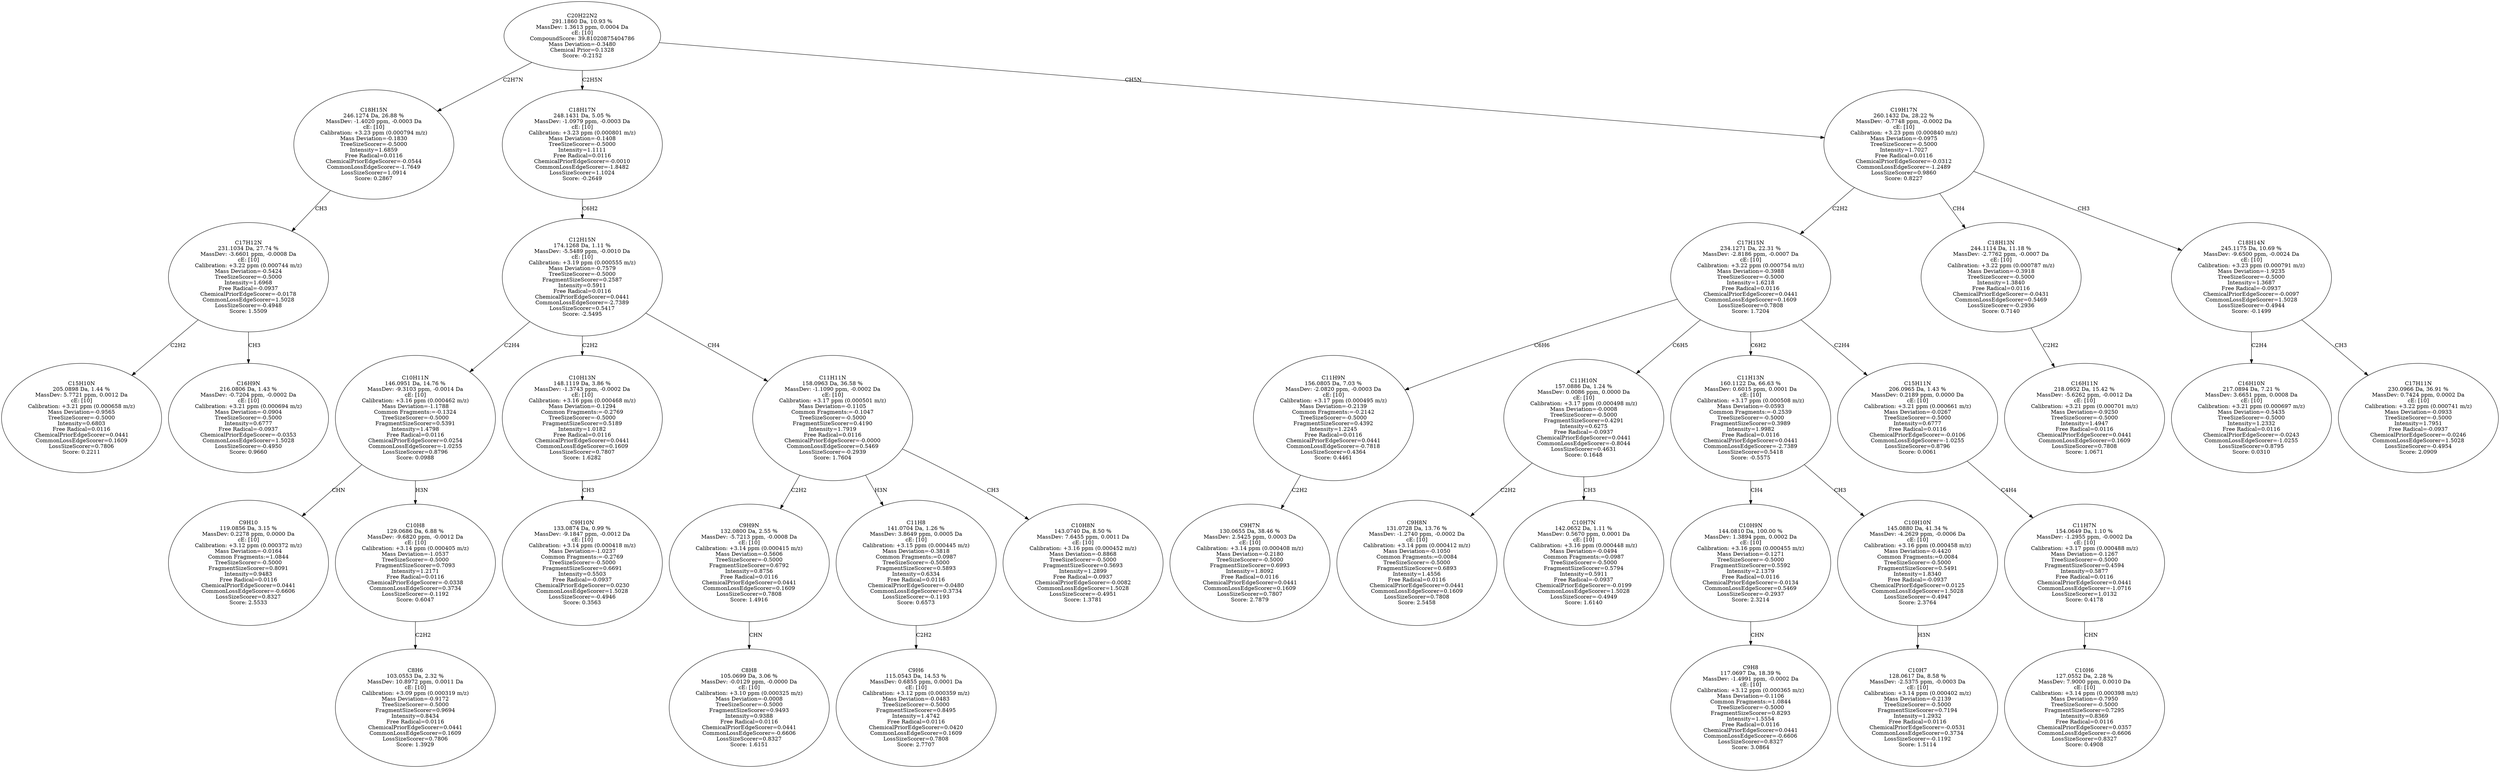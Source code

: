 strict digraph {
v1 [label="C15H10N\n205.0898 Da, 1.44 %\nMassDev: 5.7721 ppm, 0.0012 Da\ncE: [10]\nCalibration: +3.21 ppm (0.000658 m/z)\nMass Deviation=-0.9565\nTreeSizeScorer=-0.5000\nIntensity=0.6803\nFree Radical=0.0116\nChemicalPriorEdgeScorer=0.0441\nCommonLossEdgeScorer=0.1609\nLossSizeScorer=0.7806\nScore: 0.2211"];
v2 [label="C16H9N\n216.0806 Da, 1.43 %\nMassDev: -0.7204 ppm, -0.0002 Da\ncE: [10]\nCalibration: +3.21 ppm (0.000694 m/z)\nMass Deviation=-0.0904\nTreeSizeScorer=-0.5000\nIntensity=0.6777\nFree Radical=-0.0937\nChemicalPriorEdgeScorer=-0.0353\nCommonLossEdgeScorer=1.5028\nLossSizeScorer=-0.4950\nScore: 0.9660"];
v3 [label="C17H12N\n231.1034 Da, 27.74 %\nMassDev: -3.6601 ppm, -0.0008 Da\ncE: [10]\nCalibration: +3.22 ppm (0.000744 m/z)\nMass Deviation=-0.5424\nTreeSizeScorer=-0.5000\nIntensity=1.6968\nFree Radical=-0.0937\nChemicalPriorEdgeScorer=-0.0178\nCommonLossEdgeScorer=1.5028\nLossSizeScorer=-0.4948\nScore: 1.5509"];
v4 [label="C18H15N\n246.1274 Da, 26.88 %\nMassDev: -1.4020 ppm, -0.0003 Da\ncE: [10]\nCalibration: +3.23 ppm (0.000794 m/z)\nMass Deviation=-0.1830\nTreeSizeScorer=-0.5000\nIntensity=1.6859\nFree Radical=0.0116\nChemicalPriorEdgeScorer=-0.0544\nCommonLossEdgeScorer=-1.7649\nLossSizeScorer=1.0914\nScore: 0.2867"];
v5 [label="C9H10\n119.0856 Da, 3.15 %\nMassDev: 0.2278 ppm, 0.0000 Da\ncE: [10]\nCalibration: +3.12 ppm (0.000372 m/z)\nMass Deviation=-0.0164\nCommon Fragments:=1.0844\nTreeSizeScorer=-0.5000\nFragmentSizeScorer=0.8091\nIntensity=0.9483\nFree Radical=0.0116\nChemicalPriorEdgeScorer=0.0441\nCommonLossEdgeScorer=-0.6606\nLossSizeScorer=0.8327\nScore: 2.5533"];
v6 [label="C8H6\n103.0553 Da, 2.32 %\nMassDev: 10.8972 ppm, 0.0011 Da\ncE: [10]\nCalibration: +3.09 ppm (0.000319 m/z)\nMass Deviation=-0.9172\nTreeSizeScorer=-0.5000\nFragmentSizeScorer=0.9694\nIntensity=0.8434\nFree Radical=0.0116\nChemicalPriorEdgeScorer=0.0441\nCommonLossEdgeScorer=0.1609\nLossSizeScorer=0.7806\nScore: 1.3929"];
v7 [label="C10H8\n129.0686 Da, 6.88 %\nMassDev: -9.6820 ppm, -0.0012 Da\ncE: [10]\nCalibration: +3.14 ppm (0.000405 m/z)\nMass Deviation=-1.0537\nTreeSizeScorer=-0.5000\nFragmentSizeScorer=0.7093\nIntensity=1.2171\nFree Radical=0.0116\nChemicalPriorEdgeScorer=-0.0338\nCommonLossEdgeScorer=0.3734\nLossSizeScorer=-0.1192\nScore: 0.6047"];
v8 [label="C10H11N\n146.0951 Da, 14.76 %\nMassDev: -9.3103 ppm, -0.0014 Da\ncE: [10]\nCalibration: +3.16 ppm (0.000462 m/z)\nMass Deviation=-1.1788\nCommon Fragments:=-0.1324\nTreeSizeScorer=-0.5000\nFragmentSizeScorer=0.5391\nIntensity=1.4798\nFree Radical=0.0116\nChemicalPriorEdgeScorer=0.0254\nCommonLossEdgeScorer=-1.0255\nLossSizeScorer=0.8796\nScore: 0.0988"];
v9 [label="C9H10N\n133.0874 Da, 0.99 %\nMassDev: -9.1847 ppm, -0.0012 Da\ncE: [10]\nCalibration: +3.14 ppm (0.000418 m/z)\nMass Deviation=-1.0237\nCommon Fragments:=-0.2769\nTreeSizeScorer=-0.5000\nFragmentSizeScorer=0.6691\nIntensity=0.5503\nFree Radical=-0.0937\nChemicalPriorEdgeScorer=0.0230\nCommonLossEdgeScorer=1.5028\nLossSizeScorer=-0.4946\nScore: 0.3563"];
v10 [label="C10H13N\n148.1119 Da, 3.86 %\nMassDev: -1.3743 ppm, -0.0002 Da\ncE: [10]\nCalibration: +3.16 ppm (0.000468 m/z)\nMass Deviation=-0.1294\nCommon Fragments:=-0.2769\nTreeSizeScorer=-0.5000\nFragmentSizeScorer=0.5189\nIntensity=1.0182\nFree Radical=0.0116\nChemicalPriorEdgeScorer=0.0441\nCommonLossEdgeScorer=0.1609\nLossSizeScorer=0.7807\nScore: 1.6282"];
v11 [label="C8H8\n105.0699 Da, 3.06 %\nMassDev: -0.0129 ppm, -0.0000 Da\ncE: [10]\nCalibration: +3.10 ppm (0.000325 m/z)\nMass Deviation=-0.0008\nTreeSizeScorer=-0.5000\nFragmentSizeScorer=0.9493\nIntensity=0.9388\nFree Radical=0.0116\nChemicalPriorEdgeScorer=0.0441\nCommonLossEdgeScorer=-0.6606\nLossSizeScorer=0.8327\nScore: 1.6151"];
v12 [label="C9H9N\n132.0800 Da, 2.55 %\nMassDev: -5.7213 ppm, -0.0008 Da\ncE: [10]\nCalibration: +3.14 ppm (0.000415 m/z)\nMass Deviation=-0.5606\nTreeSizeScorer=-0.5000\nFragmentSizeScorer=0.6792\nIntensity=0.8756\nFree Radical=0.0116\nChemicalPriorEdgeScorer=0.0441\nCommonLossEdgeScorer=0.1609\nLossSizeScorer=0.7808\nScore: 1.4916"];
v13 [label="C9H6\n115.0543 Da, 14.53 %\nMassDev: 0.6855 ppm, 0.0001 Da\ncE: [10]\nCalibration: +3.12 ppm (0.000359 m/z)\nMass Deviation=-0.0483\nTreeSizeScorer=-0.5000\nFragmentSizeScorer=0.8495\nIntensity=1.4742\nFree Radical=0.0116\nChemicalPriorEdgeScorer=0.0420\nCommonLossEdgeScorer=0.1609\nLossSizeScorer=0.7808\nScore: 2.7707"];
v14 [label="C11H8\n141.0704 Da, 1.26 %\nMassDev: 3.8649 ppm, 0.0005 Da\ncE: [10]\nCalibration: +3.15 ppm (0.000445 m/z)\nMass Deviation=-0.3818\nCommon Fragments:=0.0987\nTreeSizeScorer=-0.5000\nFragmentSizeScorer=0.5893\nIntensity=0.6334\nFree Radical=0.0116\nChemicalPriorEdgeScorer=-0.0480\nCommonLossEdgeScorer=0.3734\nLossSizeScorer=-0.1193\nScore: 0.6573"];
v15 [label="C10H8N\n143.0740 Da, 8.50 %\nMassDev: 7.6455 ppm, 0.0011 Da\ncE: [10]\nCalibration: +3.16 ppm (0.000452 m/z)\nMass Deviation=-0.8868\nTreeSizeScorer=-0.5000\nFragmentSizeScorer=0.5693\nIntensity=1.2899\nFree Radical=-0.0937\nChemicalPriorEdgeScorer=-0.0082\nCommonLossEdgeScorer=1.5028\nLossSizeScorer=-0.4951\nScore: 1.3781"];
v16 [label="C11H11N\n158.0963 Da, 36.58 %\nMassDev: -1.1090 ppm, -0.0002 Da\ncE: [10]\nCalibration: +3.17 ppm (0.000501 m/z)\nMass Deviation=-0.1105\nCommon Fragments:=-0.1047\nTreeSizeScorer=-0.5000\nFragmentSizeScorer=0.4190\nIntensity=1.7919\nFree Radical=0.0116\nChemicalPriorEdgeScorer=-0.0000\nCommonLossEdgeScorer=0.5469\nLossSizeScorer=-0.2939\nScore: 1.7604"];
v17 [label="C12H15N\n174.1268 Da, 1.11 %\nMassDev: -5.5489 ppm, -0.0010 Da\ncE: [10]\nCalibration: +3.19 ppm (0.000555 m/z)\nMass Deviation=-0.7579\nTreeSizeScorer=-0.5000\nFragmentSizeScorer=0.2587\nIntensity=0.5911\nFree Radical=0.0116\nChemicalPriorEdgeScorer=0.0441\nCommonLossEdgeScorer=-2.7389\nLossSizeScorer=0.5417\nScore: -2.5495"];
v18 [label="C18H17N\n248.1431 Da, 5.05 %\nMassDev: -1.0979 ppm, -0.0003 Da\ncE: [10]\nCalibration: +3.23 ppm (0.000801 m/z)\nMass Deviation=-0.1408\nTreeSizeScorer=-0.5000\nIntensity=1.1111\nFree Radical=0.0116\nChemicalPriorEdgeScorer=-0.0010\nCommonLossEdgeScorer=-1.8482\nLossSizeScorer=1.1024\nScore: -0.2649"];
v19 [label="C9H7N\n130.0655 Da, 38.46 %\nMassDev: 2.5425 ppm, 0.0003 Da\ncE: [10]\nCalibration: +3.14 ppm (0.000408 m/z)\nMass Deviation=-0.2180\nTreeSizeScorer=-0.5000\nFragmentSizeScorer=0.6993\nIntensity=1.8092\nFree Radical=0.0116\nChemicalPriorEdgeScorer=0.0441\nCommonLossEdgeScorer=0.1609\nLossSizeScorer=0.7807\nScore: 2.7879"];
v20 [label="C11H9N\n156.0805 Da, 7.03 %\nMassDev: -2.0820 ppm, -0.0003 Da\ncE: [10]\nCalibration: +3.17 ppm (0.000495 m/z)\nMass Deviation=-0.2139\nCommon Fragments:=-0.2142\nTreeSizeScorer=-0.5000\nFragmentSizeScorer=0.4392\nIntensity=1.2245\nFree Radical=0.0116\nChemicalPriorEdgeScorer=0.0441\nCommonLossEdgeScorer=-0.7818\nLossSizeScorer=0.4364\nScore: 0.4461"];
v21 [label="C9H8N\n131.0728 Da, 13.76 %\nMassDev: -1.2740 ppm, -0.0002 Da\ncE: [10]\nCalibration: +3.14 ppm (0.000412 m/z)\nMass Deviation=-0.1050\nCommon Fragments:=0.0084\nTreeSizeScorer=-0.5000\nFragmentSizeScorer=0.6893\nIntensity=1.4556\nFree Radical=0.0116\nChemicalPriorEdgeScorer=0.0441\nCommonLossEdgeScorer=0.1609\nLossSizeScorer=0.7808\nScore: 2.5458"];
v22 [label="C10H7N\n142.0652 Da, 1.11 %\nMassDev: 0.5670 ppm, 0.0001 Da\ncE: [10]\nCalibration: +3.16 ppm (0.000448 m/z)\nMass Deviation=-0.0494\nCommon Fragments:=0.0987\nTreeSizeScorer=-0.5000\nFragmentSizeScorer=0.5794\nIntensity=0.5911\nFree Radical=-0.0937\nChemicalPriorEdgeScorer=-0.0199\nCommonLossEdgeScorer=1.5028\nLossSizeScorer=-0.4949\nScore: 1.6140"];
v23 [label="C11H10N\n157.0886 Da, 1.24 %\nMassDev: 0.0086 ppm, 0.0000 Da\ncE: [10]\nCalibration: +3.17 ppm (0.000498 m/z)\nMass Deviation=-0.0008\nTreeSizeScorer=-0.5000\nFragmentSizeScorer=0.4291\nIntensity=0.6275\nFree Radical=-0.0937\nChemicalPriorEdgeScorer=0.0441\nCommonLossEdgeScorer=-0.8044\nLossSizeScorer=0.4631\nScore: 0.1648"];
v24 [label="C9H8\n117.0697 Da, 18.39 %\nMassDev: -1.4991 ppm, -0.0002 Da\ncE: [10]\nCalibration: +3.12 ppm (0.000365 m/z)\nMass Deviation=-0.1106\nCommon Fragments:=1.0844\nTreeSizeScorer=-0.5000\nFragmentSizeScorer=0.8293\nIntensity=1.5554\nFree Radical=0.0116\nChemicalPriorEdgeScorer=0.0441\nCommonLossEdgeScorer=-0.6606\nLossSizeScorer=0.8327\nScore: 3.0864"];
v25 [label="C10H9N\n144.0810 Da, 100.00 %\nMassDev: 1.3894 ppm, 0.0002 Da\ncE: [10]\nCalibration: +3.16 ppm (0.000455 m/z)\nMass Deviation=-0.1271\nTreeSizeScorer=-0.5000\nFragmentSizeScorer=0.5592\nIntensity=2.1379\nFree Radical=0.0116\nChemicalPriorEdgeScorer=-0.0134\nCommonLossEdgeScorer=0.5469\nLossSizeScorer=-0.2937\nScore: 2.3214"];
v26 [label="C10H7\n128.0617 Da, 8.58 %\nMassDev: -2.5375 ppm, -0.0003 Da\ncE: [10]\nCalibration: +3.14 ppm (0.000402 m/z)\nMass Deviation=-0.2139\nTreeSizeScorer=-0.5000\nFragmentSizeScorer=0.7194\nIntensity=1.2932\nFree Radical=0.0116\nChemicalPriorEdgeScorer=-0.0531\nCommonLossEdgeScorer=0.3734\nLossSizeScorer=-0.1192\nScore: 1.5114"];
v27 [label="C10H10N\n145.0880 Da, 41.34 %\nMassDev: -4.2629 ppm, -0.0006 Da\ncE: [10]\nCalibration: +3.16 ppm (0.000458 m/z)\nMass Deviation=-0.4420\nCommon Fragments:=0.0084\nTreeSizeScorer=-0.5000\nFragmentSizeScorer=0.5491\nIntensity=1.8340\nFree Radical=-0.0937\nChemicalPriorEdgeScorer=0.0125\nCommonLossEdgeScorer=1.5028\nLossSizeScorer=-0.4947\nScore: 2.3764"];
v28 [label="C11H13N\n160.1122 Da, 66.63 %\nMassDev: 0.6015 ppm, 0.0001 Da\ncE: [10]\nCalibration: +3.17 ppm (0.000508 m/z)\nMass Deviation=-0.0593\nCommon Fragments:=-0.2539\nTreeSizeScorer=-0.5000\nFragmentSizeScorer=0.3989\nIntensity=1.9982\nFree Radical=0.0116\nChemicalPriorEdgeScorer=0.0441\nCommonLossEdgeScorer=-2.7389\nLossSizeScorer=0.5418\nScore: -0.5575"];
v29 [label="C10H6\n127.0552 Da, 2.28 %\nMassDev: 7.9000 ppm, 0.0010 Da\ncE: [10]\nCalibration: +3.14 ppm (0.000398 m/z)\nMass Deviation=-0.7950\nTreeSizeScorer=-0.5000\nFragmentSizeScorer=0.7295\nIntensity=0.8369\nFree Radical=0.0116\nChemicalPriorEdgeScorer=0.0357\nCommonLossEdgeScorer=-0.6606\nLossSizeScorer=0.8327\nScore: 0.4908"];
v30 [label="C11H7N\n154.0649 Da, 1.10 %\nMassDev: -1.2955 ppm, -0.0002 Da\ncE: [10]\nCalibration: +3.17 ppm (0.000488 m/z)\nMass Deviation=-0.1267\nTreeSizeScorer=-0.5000\nFragmentSizeScorer=0.4594\nIntensity=0.5877\nFree Radical=0.0116\nChemicalPriorEdgeScorer=0.0441\nCommonLossEdgeScorer=-1.0716\nLossSizeScorer=1.0132\nScore: 0.4178"];
v31 [label="C15H11N\n206.0965 Da, 1.43 %\nMassDev: 0.2189 ppm, 0.0000 Da\ncE: [10]\nCalibration: +3.21 ppm (0.000661 m/z)\nMass Deviation=-0.0267\nTreeSizeScorer=-0.5000\nIntensity=0.6777\nFree Radical=0.0116\nChemicalPriorEdgeScorer=-0.0106\nCommonLossEdgeScorer=-1.0255\nLossSizeScorer=0.8796\nScore: 0.0061"];
v32 [label="C17H15N\n234.1271 Da, 22.31 %\nMassDev: -2.8186 ppm, -0.0007 Da\ncE: [10]\nCalibration: +3.22 ppm (0.000754 m/z)\nMass Deviation=-0.3988\nTreeSizeScorer=-0.5000\nIntensity=1.6218\nFree Radical=0.0116\nChemicalPriorEdgeScorer=0.0441\nCommonLossEdgeScorer=0.1609\nLossSizeScorer=0.7808\nScore: 1.7204"];
v33 [label="C16H11N\n218.0952 Da, 15.42 %\nMassDev: -5.6262 ppm, -0.0012 Da\ncE: [10]\nCalibration: +3.21 ppm (0.000701 m/z)\nMass Deviation=-0.9250\nTreeSizeScorer=-0.5000\nIntensity=1.4947\nFree Radical=0.0116\nChemicalPriorEdgeScorer=0.0441\nCommonLossEdgeScorer=0.1609\nLossSizeScorer=0.7808\nScore: 1.0671"];
v34 [label="C18H13N\n244.1114 Da, 11.18 %\nMassDev: -2.7762 ppm, -0.0007 Da\ncE: [10]\nCalibration: +3.22 ppm (0.000787 m/z)\nMass Deviation=-0.3918\nTreeSizeScorer=-0.5000\nIntensity=1.3840\nFree Radical=0.0116\nChemicalPriorEdgeScorer=-0.0431\nCommonLossEdgeScorer=0.5469\nLossSizeScorer=-0.2936\nScore: 0.7140"];
v35 [label="C16H10N\n217.0894 Da, 7.21 %\nMassDev: 3.6651 ppm, 0.0008 Da\ncE: [10]\nCalibration: +3.21 ppm (0.000697 m/z)\nMass Deviation=-0.5435\nTreeSizeScorer=-0.5000\nIntensity=1.2332\nFree Radical=0.0116\nChemicalPriorEdgeScorer=-0.0243\nCommonLossEdgeScorer=-1.0255\nLossSizeScorer=0.8795\nScore: 0.0310"];
v36 [label="C17H11N\n230.0966 Da, 36.91 %\nMassDev: 0.7424 ppm, 0.0002 Da\ncE: [10]\nCalibration: +3.22 ppm (0.000741 m/z)\nMass Deviation=-0.0933\nTreeSizeScorer=-0.5000\nIntensity=1.7951\nFree Radical=-0.0937\nChemicalPriorEdgeScorer=-0.0246\nCommonLossEdgeScorer=1.5028\nLossSizeScorer=-0.4954\nScore: 2.0909"];
v37 [label="C18H14N\n245.1175 Da, 10.69 %\nMassDev: -9.6500 ppm, -0.0024 Da\ncE: [10]\nCalibration: +3.23 ppm (0.000791 m/z)\nMass Deviation=-1.9235\nTreeSizeScorer=-0.5000\nIntensity=1.3687\nFree Radical=-0.0937\nChemicalPriorEdgeScorer=-0.0097\nCommonLossEdgeScorer=1.5028\nLossSizeScorer=-0.4944\nScore: -0.1499"];
v38 [label="C19H17N\n260.1432 Da, 28.22 %\nMassDev: -0.7748 ppm, -0.0002 Da\ncE: [10]\nCalibration: +3.23 ppm (0.000840 m/z)\nMass Deviation=-0.0975\nTreeSizeScorer=-0.5000\nIntensity=1.7027\nFree Radical=0.0116\nChemicalPriorEdgeScorer=-0.0312\nCommonLossEdgeScorer=-1.2489\nLossSizeScorer=0.9860\nScore: 0.8227"];
v39 [label="C20H22N2\n291.1860 Da, 10.93 %\nMassDev: 1.3613 ppm, 0.0004 Da\ncE: [10]\nCompoundScore: 39.81020875404786\nMass Deviation=-0.3480\nChemical Prior=0.1328\nScore: -0.2152"];
v3 -> v1 [label="C2H2"];
v3 -> v2 [label="CH3"];
v4 -> v3 [label="CH3"];
v39 -> v4 [label="C2H7N"];
v8 -> v5 [label="CHN"];
v7 -> v6 [label="C2H2"];
v8 -> v7 [label="H3N"];
v17 -> v8 [label="C2H4"];
v10 -> v9 [label="CH3"];
v17 -> v10 [label="C2H2"];
v12 -> v11 [label="CHN"];
v16 -> v12 [label="C2H2"];
v14 -> v13 [label="C2H2"];
v16 -> v14 [label="H3N"];
v16 -> v15 [label="CH3"];
v17 -> v16 [label="CH4"];
v18 -> v17 [label="C6H2"];
v39 -> v18 [label="C2H5N"];
v20 -> v19 [label="C2H2"];
v32 -> v20 [label="C6H6"];
v23 -> v21 [label="C2H2"];
v23 -> v22 [label="CH3"];
v32 -> v23 [label="C6H5"];
v25 -> v24 [label="CHN"];
v28 -> v25 [label="CH4"];
v27 -> v26 [label="H3N"];
v28 -> v27 [label="CH3"];
v32 -> v28 [label="C6H2"];
v30 -> v29 [label="CHN"];
v31 -> v30 [label="C4H4"];
v32 -> v31 [label="C2H4"];
v38 -> v32 [label="C2H2"];
v34 -> v33 [label="C2H2"];
v38 -> v34 [label="CH4"];
v37 -> v35 [label="C2H4"];
v37 -> v36 [label="CH3"];
v38 -> v37 [label="CH3"];
v39 -> v38 [label="CH5N"];
}